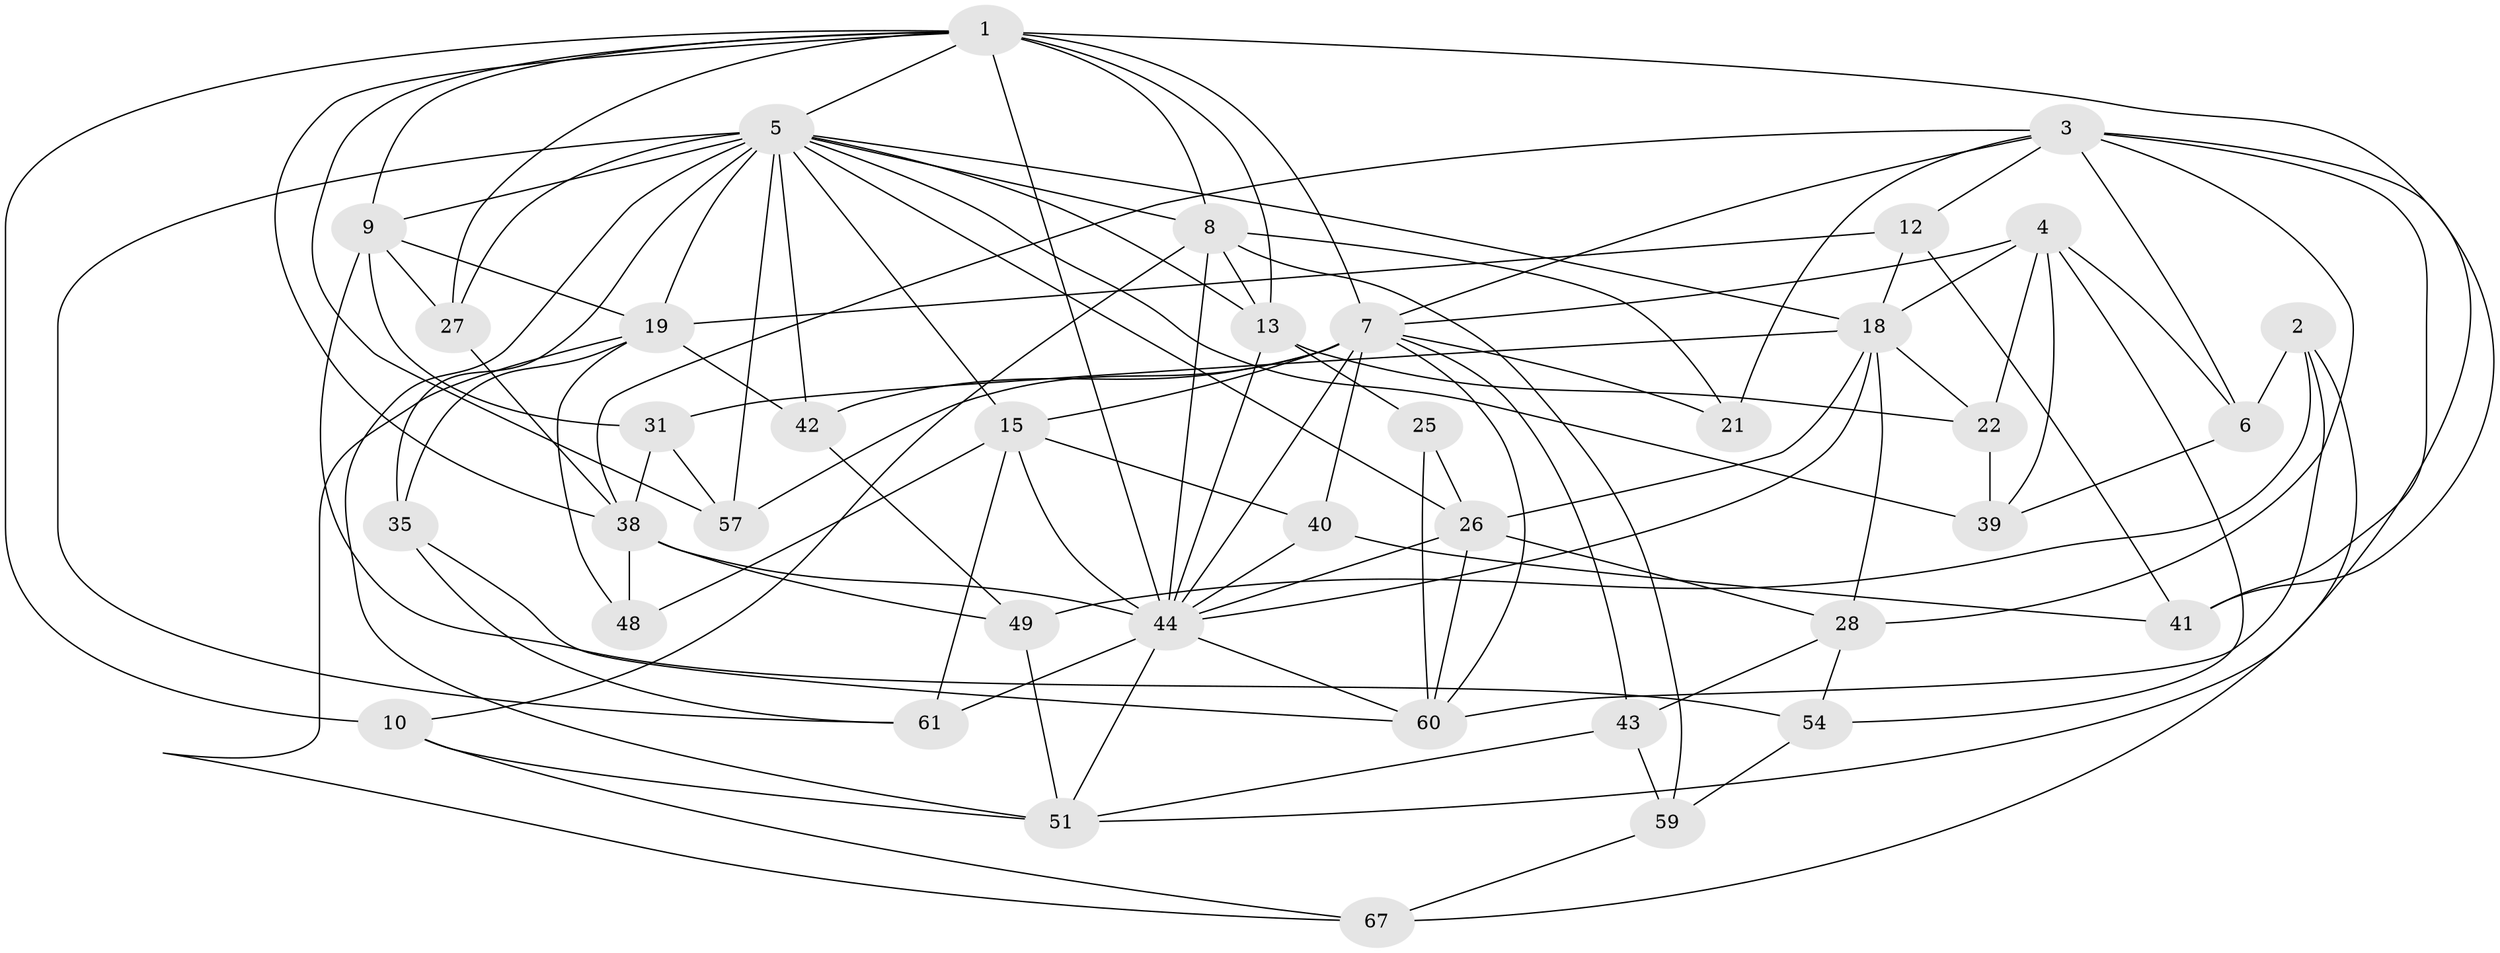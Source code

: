 // original degree distribution, {4: 1.0}
// Generated by graph-tools (version 1.1) at 2025/16/03/09/25 04:16:42]
// undirected, 39 vertices, 109 edges
graph export_dot {
graph [start="1"]
  node [color=gray90,style=filled];
  1 [super="+58+11+32"];
  2;
  3 [super="+24+55"];
  4 [super="+23"];
  5 [super="+16+29+17"];
  6;
  7 [super="+76+14+36"];
  8 [super="+56+33"];
  9 [super="+71"];
  10;
  12;
  13 [super="+68"];
  15 [super="+52"];
  18 [super="+20+62"];
  19 [super="+30+37"];
  21;
  22;
  25;
  26 [super="+63+70"];
  27;
  28 [super="+77"];
  31;
  35;
  38 [super="+47+69"];
  39;
  40;
  41;
  42;
  43;
  44 [super="+46+53+74+45"];
  48;
  49;
  51 [super="+64"];
  54;
  57;
  59;
  60 [super="+65"];
  61;
  67;
  1 -- 41;
  1 -- 5;
  1 -- 9;
  1 -- 44;
  1 -- 10;
  1 -- 13;
  1 -- 38;
  1 -- 7 [weight=2];
  1 -- 8;
  1 -- 27;
  1 -- 57;
  2 -- 6;
  2 -- 60;
  2 -- 49;
  2 -- 67;
  3 -- 41;
  3 -- 6;
  3 -- 51;
  3 -- 28 [weight=2];
  3 -- 21 [weight=2];
  3 -- 38;
  3 -- 7;
  3 -- 12;
  4 -- 22;
  4 -- 39;
  4 -- 54;
  4 -- 6;
  4 -- 18;
  4 -- 7;
  5 -- 57;
  5 -- 39;
  5 -- 26;
  5 -- 27;
  5 -- 13;
  5 -- 18;
  5 -- 19 [weight=2];
  5 -- 51;
  5 -- 9;
  5 -- 61;
  5 -- 35;
  5 -- 8;
  5 -- 42;
  5 -- 15;
  6 -- 39;
  7 -- 43;
  7 -- 21;
  7 -- 57;
  7 -- 42;
  7 -- 15;
  7 -- 60;
  7 -- 44;
  7 -- 40;
  8 -- 10;
  8 -- 59;
  8 -- 44 [weight=2];
  8 -- 21;
  8 -- 13;
  9 -- 31;
  9 -- 27;
  9 -- 54;
  9 -- 19;
  10 -- 51;
  10 -- 67;
  12 -- 41;
  12 -- 19;
  12 -- 18;
  13 -- 22;
  13 -- 25;
  13 -- 44;
  15 -- 61;
  15 -- 48;
  15 -- 40;
  15 -- 44;
  18 -- 22;
  18 -- 26;
  18 -- 28;
  18 -- 44;
  18 -- 31;
  19 -- 67;
  19 -- 48;
  19 -- 35;
  19 -- 42;
  22 -- 39;
  25 -- 26 [weight=2];
  25 -- 60;
  26 -- 28;
  26 -- 44 [weight=2];
  26 -- 60;
  27 -- 38;
  28 -- 43;
  28 -- 54;
  31 -- 57;
  31 -- 38;
  35 -- 61;
  35 -- 60;
  38 -- 48 [weight=2];
  38 -- 49;
  38 -- 44;
  40 -- 41;
  40 -- 44;
  42 -- 49;
  43 -- 59;
  43 -- 51;
  44 -- 51;
  44 -- 60;
  44 -- 61;
  49 -- 51;
  54 -- 59;
  59 -- 67;
}
